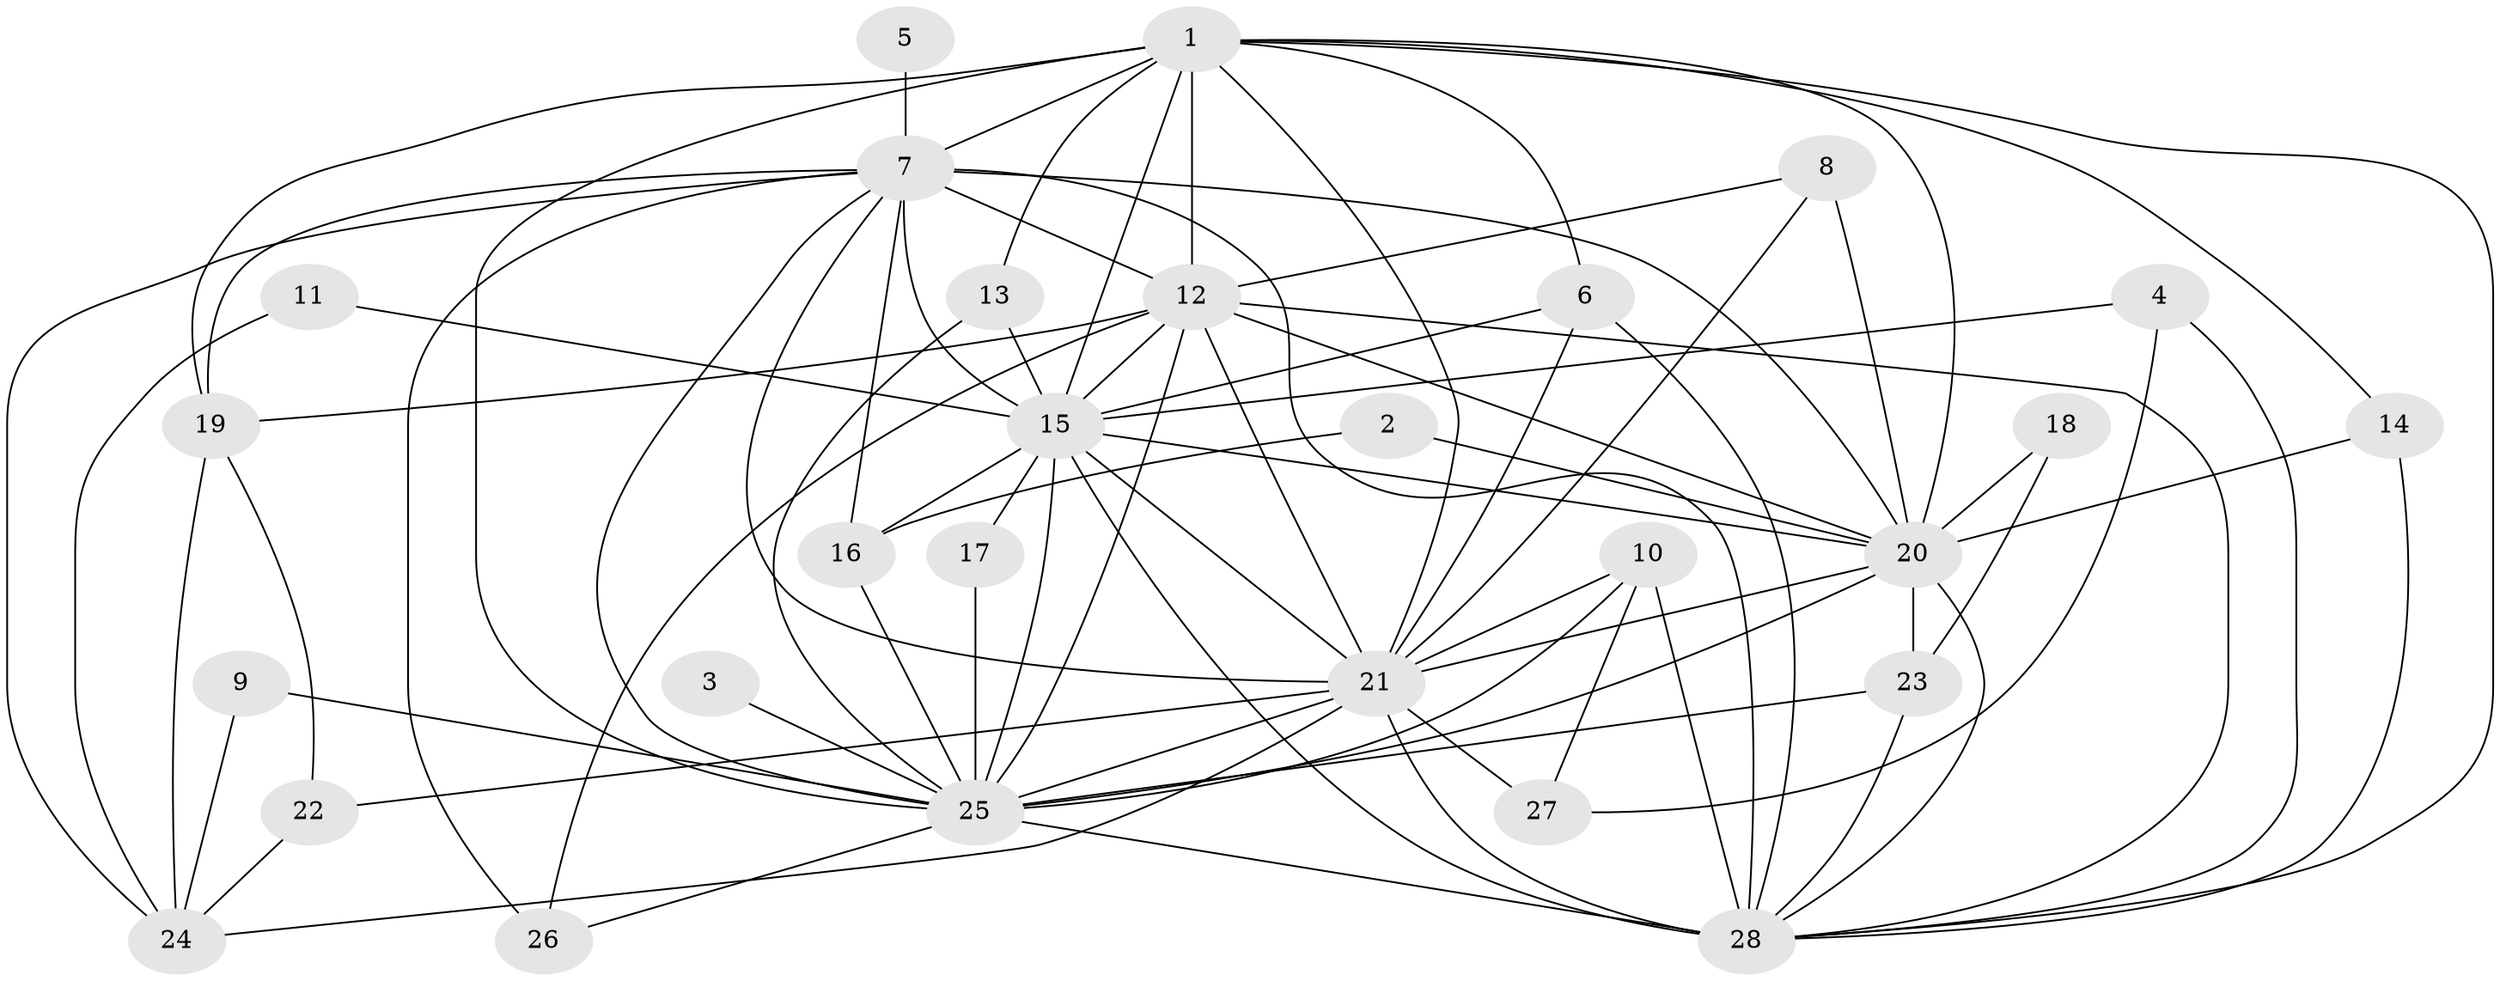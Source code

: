 // original degree distribution, {13: 0.07272727272727272, 15: 0.01818181818181818, 16: 0.01818181818181818, 20: 0.01818181818181818, 18: 0.01818181818181818, 17: 0.03636363636363636, 5: 0.07272727272727272, 2: 0.5818181818181818, 3: 0.12727272727272726, 4: 0.01818181818181818, 6: 0.01818181818181818}
// Generated by graph-tools (version 1.1) at 2025/01/03/09/25 03:01:18]
// undirected, 28 vertices, 79 edges
graph export_dot {
graph [start="1"]
  node [color=gray90,style=filled];
  1;
  2;
  3;
  4;
  5;
  6;
  7;
  8;
  9;
  10;
  11;
  12;
  13;
  14;
  15;
  16;
  17;
  18;
  19;
  20;
  21;
  22;
  23;
  24;
  25;
  26;
  27;
  28;
  1 -- 6 [weight=1.0];
  1 -- 7 [weight=2.0];
  1 -- 12 [weight=1.0];
  1 -- 13 [weight=1.0];
  1 -- 14 [weight=1.0];
  1 -- 15 [weight=1.0];
  1 -- 19 [weight=1.0];
  1 -- 20 [weight=1.0];
  1 -- 21 [weight=1.0];
  1 -- 25 [weight=1.0];
  1 -- 28 [weight=2.0];
  2 -- 16 [weight=1.0];
  2 -- 20 [weight=1.0];
  3 -- 25 [weight=1.0];
  4 -- 15 [weight=1.0];
  4 -- 27 [weight=1.0];
  4 -- 28 [weight=1.0];
  5 -- 7 [weight=2.0];
  6 -- 15 [weight=1.0];
  6 -- 21 [weight=1.0];
  6 -- 28 [weight=1.0];
  7 -- 12 [weight=2.0];
  7 -- 15 [weight=2.0];
  7 -- 16 [weight=2.0];
  7 -- 19 [weight=1.0];
  7 -- 20 [weight=4.0];
  7 -- 21 [weight=2.0];
  7 -- 24 [weight=1.0];
  7 -- 25 [weight=3.0];
  7 -- 26 [weight=1.0];
  7 -- 28 [weight=4.0];
  8 -- 12 [weight=1.0];
  8 -- 20 [weight=1.0];
  8 -- 21 [weight=1.0];
  9 -- 24 [weight=1.0];
  9 -- 25 [weight=1.0];
  10 -- 21 [weight=1.0];
  10 -- 25 [weight=1.0];
  10 -- 27 [weight=1.0];
  10 -- 28 [weight=2.0];
  11 -- 15 [weight=1.0];
  11 -- 24 [weight=1.0];
  12 -- 15 [weight=1.0];
  12 -- 19 [weight=1.0];
  12 -- 20 [weight=1.0];
  12 -- 21 [weight=1.0];
  12 -- 25 [weight=2.0];
  12 -- 26 [weight=1.0];
  12 -- 28 [weight=2.0];
  13 -- 15 [weight=1.0];
  13 -- 25 [weight=1.0];
  14 -- 20 [weight=1.0];
  14 -- 28 [weight=1.0];
  15 -- 16 [weight=1.0];
  15 -- 17 [weight=1.0];
  15 -- 20 [weight=1.0];
  15 -- 21 [weight=2.0];
  15 -- 25 [weight=1.0];
  15 -- 28 [weight=2.0];
  16 -- 25 [weight=1.0];
  17 -- 25 [weight=1.0];
  18 -- 20 [weight=1.0];
  18 -- 23 [weight=1.0];
  19 -- 22 [weight=1.0];
  19 -- 24 [weight=1.0];
  20 -- 21 [weight=2.0];
  20 -- 23 [weight=2.0];
  20 -- 25 [weight=1.0];
  20 -- 28 [weight=2.0];
  21 -- 22 [weight=1.0];
  21 -- 24 [weight=1.0];
  21 -- 25 [weight=1.0];
  21 -- 27 [weight=1.0];
  21 -- 28 [weight=2.0];
  22 -- 24 [weight=1.0];
  23 -- 25 [weight=1.0];
  23 -- 28 [weight=1.0];
  25 -- 26 [weight=1.0];
  25 -- 28 [weight=2.0];
}
